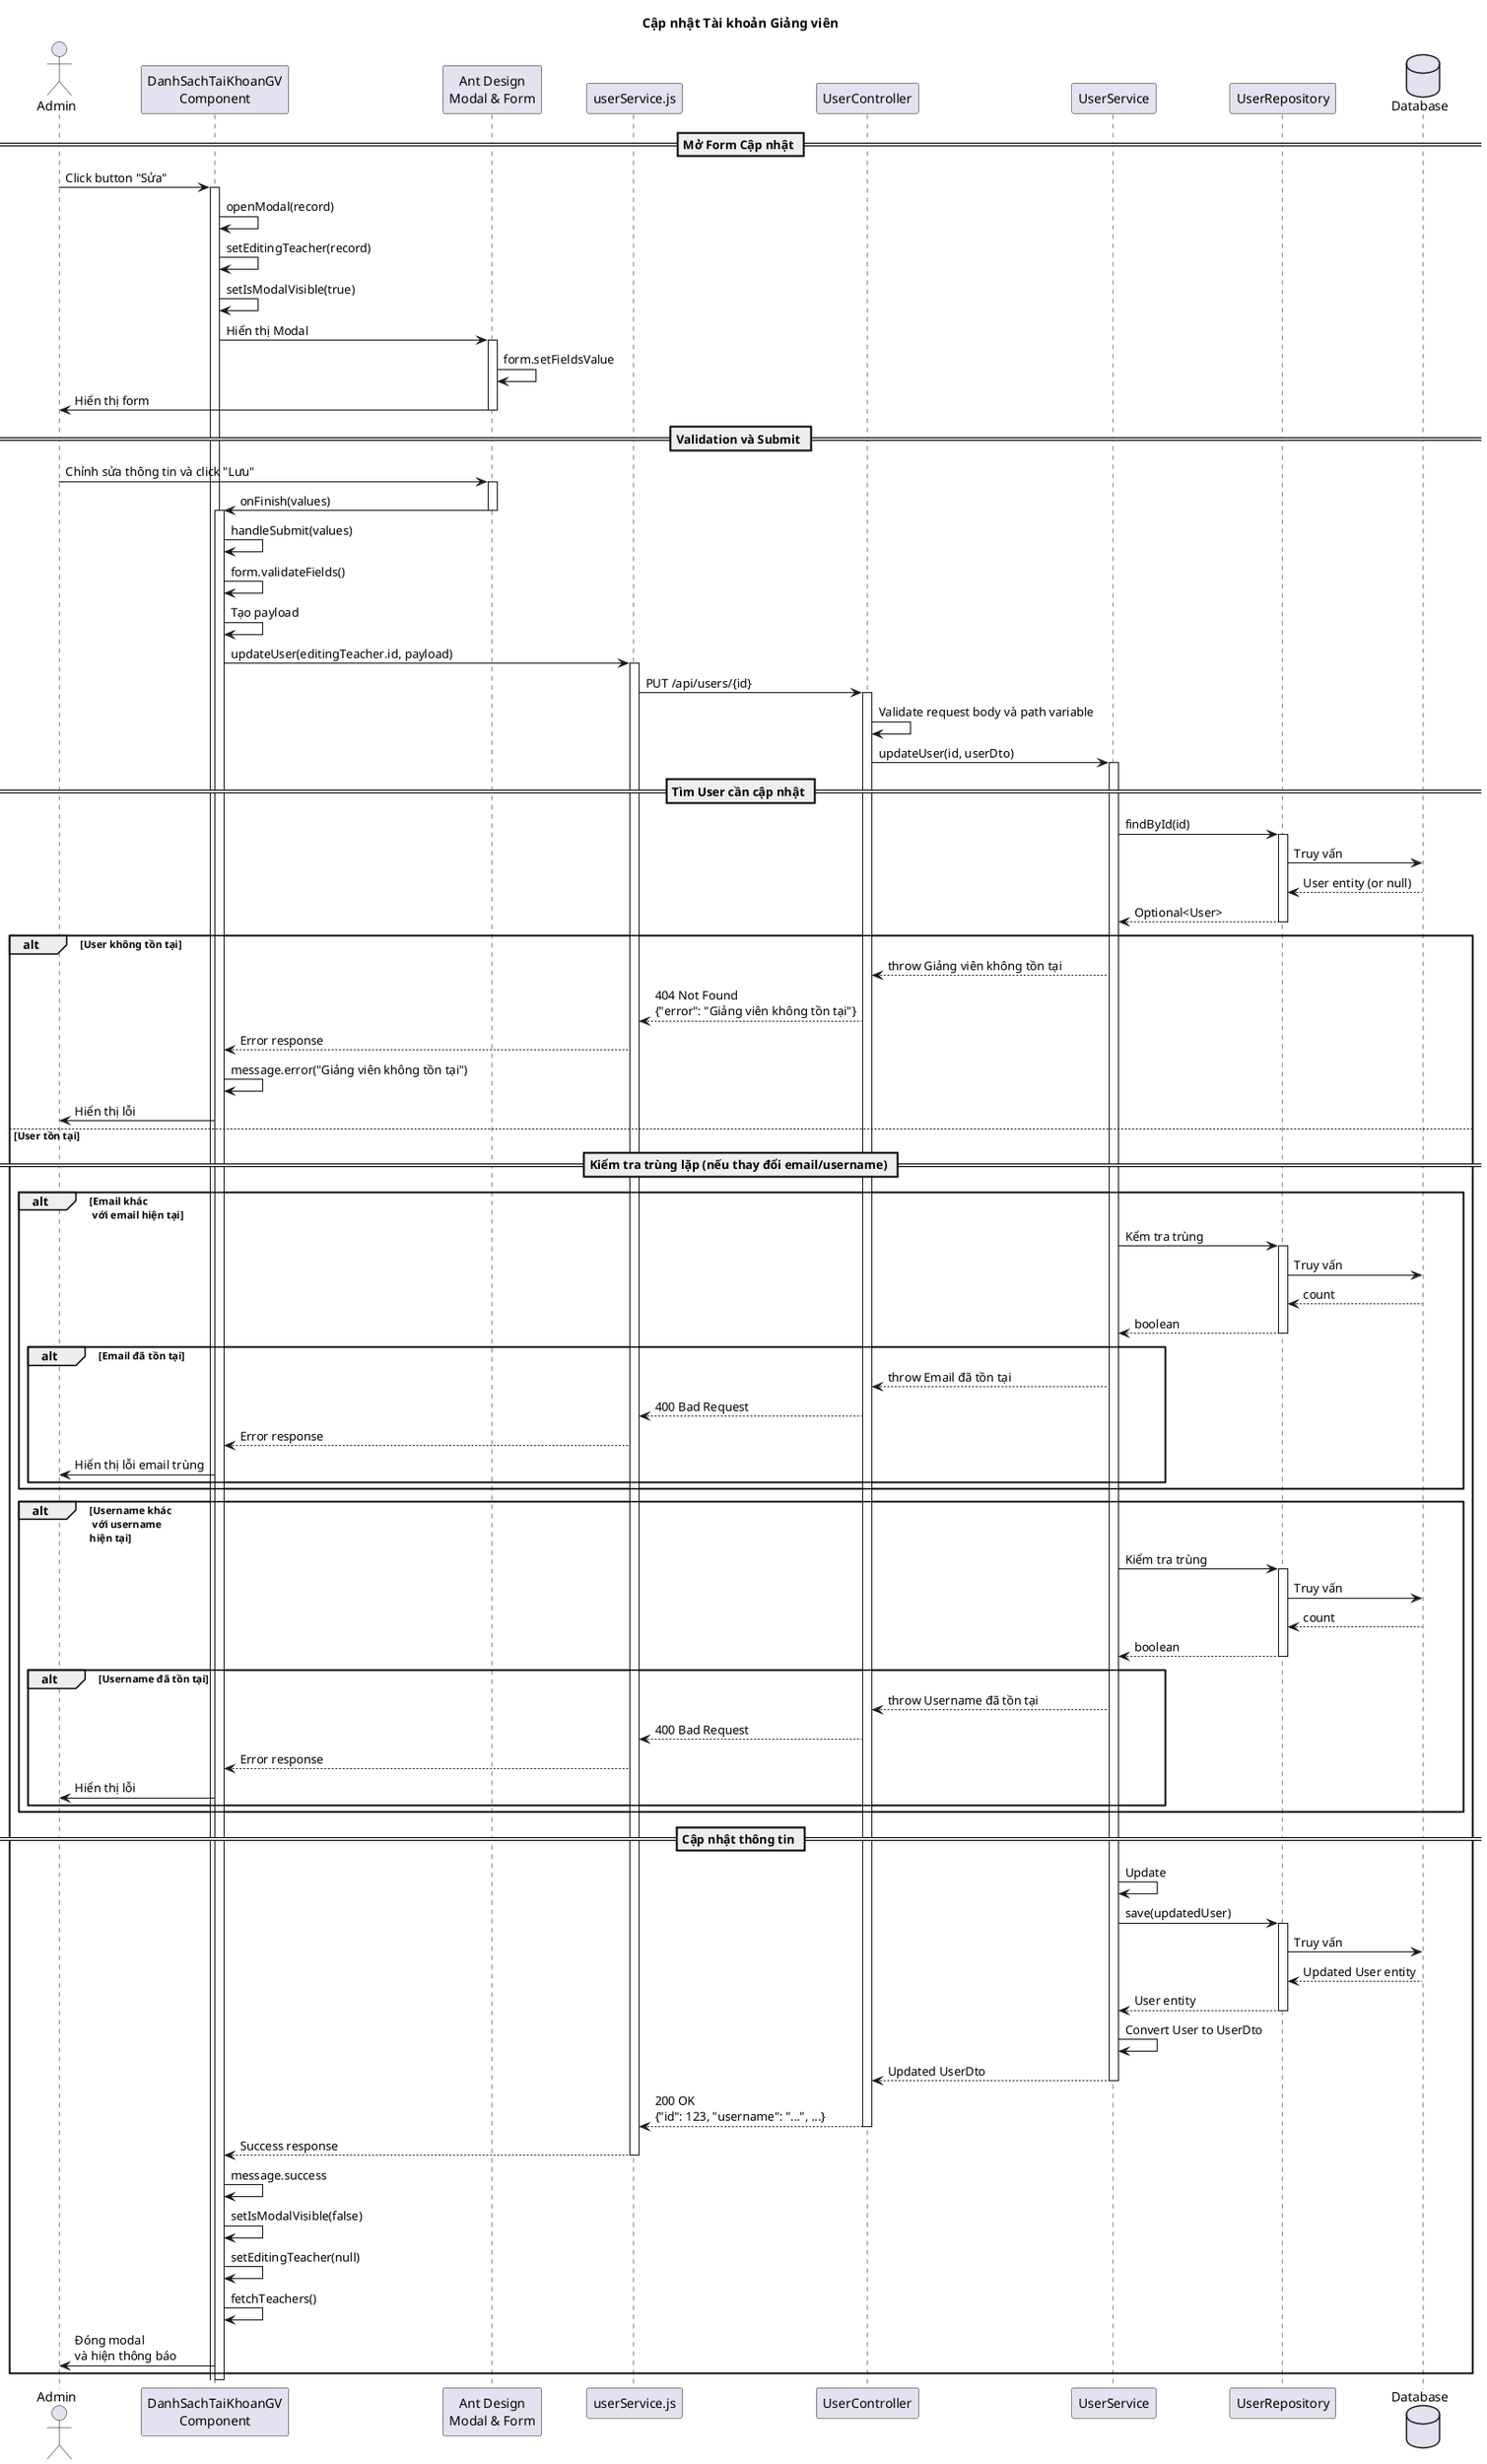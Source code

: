 @startuml
title Cập nhật Tài khoản Giảng viên

actor "Admin" as admin
participant "DanhSachTaiKhoanGV\nComponent" as frontend
participant "Ant Design\nModal & Form" as modal
participant "userService.js" as service
participant "UserController" as controller
participant "UserService" as userService
participant "UserRepository" as repository
database "Database" as db

== Mở Form Cập nhật ==
admin -> frontend: Click button "Sửa"
activate frontend
frontend -> frontend: openModal(record)
frontend -> frontend: setEditingTeacher(record)
frontend -> frontend: setIsModalVisible(true)
frontend -> modal: Hiển thị Modal
activate modal
modal -> modal: form.setFieldsValue

modal -> admin: Hiển thị form

deactivate modal

== Validation và Submit ==
admin -> modal: Chỉnh sửa thông tin và click "Lưu"
activate modal
modal -> frontend: onFinish(values)
deactivate modal
activate frontend
frontend -> frontend: handleSubmit(values)
frontend -> frontend: form.validateFields()

frontend -> frontend: Tạo payload


frontend -> service: updateUser(editingTeacher.id, payload)
activate service
service -> controller: PUT /api/users/{id}
activate controller

controller -> controller: Validate request body và path variable
controller -> userService: updateUser(id, userDto)
activate userService

== Tìm User cần cập nhật ==
userService -> repository: findById(id)
activate repository
repository -> db: Truy vấn
db --> repository: User entity (or null)
repository --> userService: Optional<User>
deactivate repository

alt User không tồn tại
    userService --> controller: throw Giảng viên không tồn tại
    controller --> service: 404 Not Found\n{"error": "Giảng viên không tồn tại"}
    service --> frontend: Error response
    frontend -> frontend: message.error("Giảng viên không tồn tại")
    frontend -> admin: Hiển thị lỗi
else User tồn tại
    == Kiểm tra trùng lặp (nếu thay đổi email/username) ==
    alt Email khác \n với email hiện tại
        userService -> repository: Kểm tra trùng
        activate repository
        repository -> db: Truy vấn
        db --> repository: count
        repository --> userService: boolean
        deactivate repository
        alt Email đã tồn tại
            userService --> controller: throw Email đã tồn tại
            controller --> service: 400 Bad Request
            service --> frontend: Error response
            frontend -> admin: Hiển thị lỗi email trùng
        end
    end

    alt Username khác \n với username \nhiện tại
        userService -> repository: Kiểm tra trùng
        activate repository
        repository -> db: Truy vấn
        db --> repository: count
        repository --> userService: boolean
        deactivate repository
        alt Username đã tồn tại
            userService --> controller: throw Username đã tồn tại
            controller --> service: 400 Bad Request
            service --> frontend: Error response
            frontend -> admin: Hiển thị lỗi
        end
    end

    == Cập nhật thông tin ==
    userService -> userService: Update


    userService -> repository: save(updatedUser)
    activate repository
    repository -> db: Truy vấn
    db --> repository: Updated User entity
    repository --> userService: User entity
    deactivate repository

    userService -> userService: Convert User to UserDto
    userService --> controller: Updated UserDto
    deactivate userService

    controller --> service: 200 OK\n{"id": 123, "username": "...", ...}
    deactivate controller
    service --> frontend: Success response
    deactivate service

    frontend -> frontend: message.success
    frontend -> frontend: setIsModalVisible(false)
    frontend -> frontend: setEditingTeacher(null)
    frontend -> frontend: fetchTeachers()
    frontend -> admin: Đóng modal\nvà hiện thông báo
end
deactivate frontend

@enduml